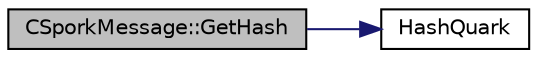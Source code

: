 digraph "CSporkMessage::GetHash"
{
  edge [fontname="Helvetica",fontsize="10",labelfontname="Helvetica",labelfontsize="10"];
  node [fontname="Helvetica",fontsize="10",shape=record];
  rankdir="LR";
  Node0 [label="CSporkMessage::GetHash",height=0.2,width=0.4,color="black", fillcolor="grey75", style="filled", fontcolor="black"];
  Node0 -> Node1 [color="midnightblue",fontsize="10",style="solid",fontname="Helvetica"];
  Node1 [label="HashQuark",height=0.2,width=0.4,color="black", fillcolor="white", style="filled",URL="$hash_8h.html#a6260894db49a10cb1e7c684172e8d5b2"];
}
